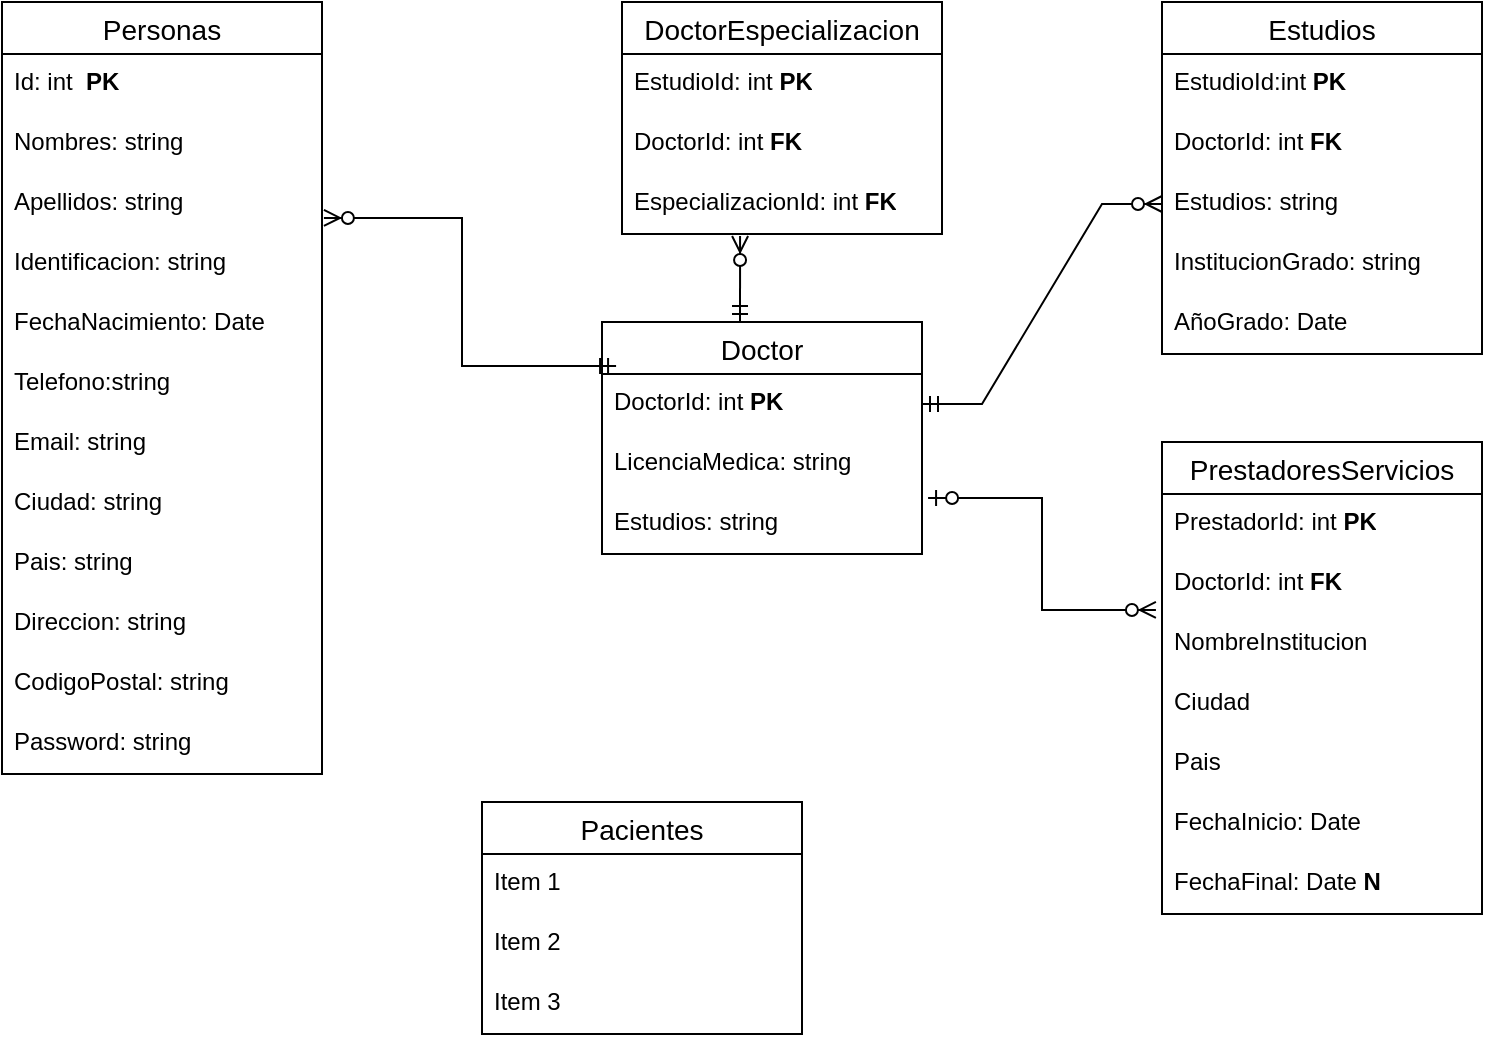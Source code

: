 <mxfile version="21.2.1" type="github">
  <diagram name="Página-1" id="pSOZWiFcLK-jRT-I9Wxa">
    <mxGraphModel dx="823" dy="476" grid="1" gridSize="10" guides="1" tooltips="1" connect="1" arrows="1" fold="1" page="1" pageScale="1" pageWidth="827" pageHeight="1169" math="0" shadow="0">
      <root>
        <mxCell id="0" />
        <mxCell id="1" parent="0" />
        <mxCell id="Kc0MogDfmRI-tjZ8E_rs-1" value="Personas" style="swimlane;fontStyle=0;childLayout=stackLayout;horizontal=1;startSize=26;horizontalStack=0;resizeParent=1;resizeParentMax=0;resizeLast=0;collapsible=1;marginBottom=0;align=center;fontSize=14;" parent="1" vertex="1">
          <mxGeometry x="40" y="40" width="160" height="386" as="geometry" />
        </mxCell>
        <mxCell id="Kc0MogDfmRI-tjZ8E_rs-2" value="Id: int&amp;nbsp;&lt;span style=&quot;white-space: pre;&quot;&gt; &lt;/span&gt;&lt;b&gt;PK&lt;/b&gt;" style="text;strokeColor=none;fillColor=none;spacingLeft=4;spacingRight=4;overflow=hidden;rotatable=0;points=[[0,0.5],[1,0.5]];portConstraint=eastwest;fontSize=12;whiteSpace=wrap;html=1;" parent="Kc0MogDfmRI-tjZ8E_rs-1" vertex="1">
          <mxGeometry y="26" width="160" height="30" as="geometry" />
        </mxCell>
        <mxCell id="Kc0MogDfmRI-tjZ8E_rs-3" value="Nombres: string" style="text;strokeColor=none;fillColor=none;spacingLeft=4;spacingRight=4;overflow=hidden;rotatable=0;points=[[0,0.5],[1,0.5]];portConstraint=eastwest;fontSize=12;whiteSpace=wrap;html=1;" parent="Kc0MogDfmRI-tjZ8E_rs-1" vertex="1">
          <mxGeometry y="56" width="160" height="30" as="geometry" />
        </mxCell>
        <mxCell id="Kc0MogDfmRI-tjZ8E_rs-4" value="Apellidos: string" style="text;strokeColor=none;fillColor=none;spacingLeft=4;spacingRight=4;overflow=hidden;rotatable=0;points=[[0,0.5],[1,0.5]];portConstraint=eastwest;fontSize=12;whiteSpace=wrap;html=1;" parent="Kc0MogDfmRI-tjZ8E_rs-1" vertex="1">
          <mxGeometry y="86" width="160" height="30" as="geometry" />
        </mxCell>
        <mxCell id="Kc0MogDfmRI-tjZ8E_rs-13" value="Identificacion: string" style="text;strokeColor=none;fillColor=none;spacingLeft=4;spacingRight=4;overflow=hidden;rotatable=0;points=[[0,0.5],[1,0.5]];portConstraint=eastwest;fontSize=12;whiteSpace=wrap;html=1;" parent="Kc0MogDfmRI-tjZ8E_rs-1" vertex="1">
          <mxGeometry y="116" width="160" height="30" as="geometry" />
        </mxCell>
        <mxCell id="Kc0MogDfmRI-tjZ8E_rs-14" value="FechaNacimiento: Date" style="text;strokeColor=none;fillColor=none;spacingLeft=4;spacingRight=4;overflow=hidden;rotatable=0;points=[[0,0.5],[1,0.5]];portConstraint=eastwest;fontSize=12;whiteSpace=wrap;html=1;" parent="Kc0MogDfmRI-tjZ8E_rs-1" vertex="1">
          <mxGeometry y="146" width="160" height="30" as="geometry" />
        </mxCell>
        <mxCell id="Kc0MogDfmRI-tjZ8E_rs-15" value="Telefono:string" style="text;strokeColor=none;fillColor=none;spacingLeft=4;spacingRight=4;overflow=hidden;rotatable=0;points=[[0,0.5],[1,0.5]];portConstraint=eastwest;fontSize=12;whiteSpace=wrap;html=1;" parent="Kc0MogDfmRI-tjZ8E_rs-1" vertex="1">
          <mxGeometry y="176" width="160" height="30" as="geometry" />
        </mxCell>
        <mxCell id="Kc0MogDfmRI-tjZ8E_rs-16" value="Email: string" style="text;strokeColor=none;fillColor=none;spacingLeft=4;spacingRight=4;overflow=hidden;rotatable=0;points=[[0,0.5],[1,0.5]];portConstraint=eastwest;fontSize=12;whiteSpace=wrap;html=1;" parent="Kc0MogDfmRI-tjZ8E_rs-1" vertex="1">
          <mxGeometry y="206" width="160" height="30" as="geometry" />
        </mxCell>
        <mxCell id="Kc0MogDfmRI-tjZ8E_rs-17" value="Ciudad: string" style="text;strokeColor=none;fillColor=none;spacingLeft=4;spacingRight=4;overflow=hidden;rotatable=0;points=[[0,0.5],[1,0.5]];portConstraint=eastwest;fontSize=12;whiteSpace=wrap;html=1;" parent="Kc0MogDfmRI-tjZ8E_rs-1" vertex="1">
          <mxGeometry y="236" width="160" height="30" as="geometry" />
        </mxCell>
        <mxCell id="Kc0MogDfmRI-tjZ8E_rs-18" value="Pais: string" style="text;strokeColor=none;fillColor=none;spacingLeft=4;spacingRight=4;overflow=hidden;rotatable=0;points=[[0,0.5],[1,0.5]];portConstraint=eastwest;fontSize=12;whiteSpace=wrap;html=1;" parent="Kc0MogDfmRI-tjZ8E_rs-1" vertex="1">
          <mxGeometry y="266" width="160" height="30" as="geometry" />
        </mxCell>
        <mxCell id="Kc0MogDfmRI-tjZ8E_rs-19" value="Direccion: string" style="text;strokeColor=none;fillColor=none;spacingLeft=4;spacingRight=4;overflow=hidden;rotatable=0;points=[[0,0.5],[1,0.5]];portConstraint=eastwest;fontSize=12;whiteSpace=wrap;html=1;" parent="Kc0MogDfmRI-tjZ8E_rs-1" vertex="1">
          <mxGeometry y="296" width="160" height="30" as="geometry" />
        </mxCell>
        <mxCell id="Kc0MogDfmRI-tjZ8E_rs-20" value="CodigoPostal: string" style="text;strokeColor=none;fillColor=none;spacingLeft=4;spacingRight=4;overflow=hidden;rotatable=0;points=[[0,0.5],[1,0.5]];portConstraint=eastwest;fontSize=12;whiteSpace=wrap;html=1;" parent="Kc0MogDfmRI-tjZ8E_rs-1" vertex="1">
          <mxGeometry y="326" width="160" height="30" as="geometry" />
        </mxCell>
        <mxCell id="Kc0MogDfmRI-tjZ8E_rs-21" value="Password: string" style="text;strokeColor=none;fillColor=none;spacingLeft=4;spacingRight=4;overflow=hidden;rotatable=0;points=[[0,0.5],[1,0.5]];portConstraint=eastwest;fontSize=12;whiteSpace=wrap;html=1;" parent="Kc0MogDfmRI-tjZ8E_rs-1" vertex="1">
          <mxGeometry y="356" width="160" height="30" as="geometry" />
        </mxCell>
        <mxCell id="Kc0MogDfmRI-tjZ8E_rs-5" value="Pacientes" style="swimlane;fontStyle=0;childLayout=stackLayout;horizontal=1;startSize=26;horizontalStack=0;resizeParent=1;resizeParentMax=0;resizeLast=0;collapsible=1;marginBottom=0;align=center;fontSize=14;" parent="1" vertex="1">
          <mxGeometry x="280" y="440" width="160" height="116" as="geometry" />
        </mxCell>
        <mxCell id="Kc0MogDfmRI-tjZ8E_rs-6" value="Item 1" style="text;strokeColor=none;fillColor=none;spacingLeft=4;spacingRight=4;overflow=hidden;rotatable=0;points=[[0,0.5],[1,0.5]];portConstraint=eastwest;fontSize=12;whiteSpace=wrap;html=1;" parent="Kc0MogDfmRI-tjZ8E_rs-5" vertex="1">
          <mxGeometry y="26" width="160" height="30" as="geometry" />
        </mxCell>
        <mxCell id="Kc0MogDfmRI-tjZ8E_rs-7" value="Item 2" style="text;strokeColor=none;fillColor=none;spacingLeft=4;spacingRight=4;overflow=hidden;rotatable=0;points=[[0,0.5],[1,0.5]];portConstraint=eastwest;fontSize=12;whiteSpace=wrap;html=1;" parent="Kc0MogDfmRI-tjZ8E_rs-5" vertex="1">
          <mxGeometry y="56" width="160" height="30" as="geometry" />
        </mxCell>
        <mxCell id="Kc0MogDfmRI-tjZ8E_rs-8" value="Item 3" style="text;strokeColor=none;fillColor=none;spacingLeft=4;spacingRight=4;overflow=hidden;rotatable=0;points=[[0,0.5],[1,0.5]];portConstraint=eastwest;fontSize=12;whiteSpace=wrap;html=1;" parent="Kc0MogDfmRI-tjZ8E_rs-5" vertex="1">
          <mxGeometry y="86" width="160" height="30" as="geometry" />
        </mxCell>
        <mxCell id="Kc0MogDfmRI-tjZ8E_rs-9" value="Doctor" style="swimlane;fontStyle=0;childLayout=stackLayout;horizontal=1;startSize=26;horizontalStack=0;resizeParent=1;resizeParentMax=0;resizeLast=0;collapsible=1;marginBottom=0;align=center;fontSize=14;" parent="1" vertex="1">
          <mxGeometry x="340" y="200" width="160" height="116" as="geometry" />
        </mxCell>
        <mxCell id="Kc0MogDfmRI-tjZ8E_rs-10" value="DoctorId: int &lt;b&gt;PK&lt;/b&gt;" style="text;strokeColor=none;fillColor=none;spacingLeft=4;spacingRight=4;overflow=hidden;rotatable=0;points=[[0,0.5],[1,0.5]];portConstraint=eastwest;fontSize=12;whiteSpace=wrap;html=1;" parent="Kc0MogDfmRI-tjZ8E_rs-9" vertex="1">
          <mxGeometry y="26" width="160" height="30" as="geometry" />
        </mxCell>
        <mxCell id="Kc0MogDfmRI-tjZ8E_rs-11" value="LicenciaMedica: string" style="text;strokeColor=none;fillColor=none;spacingLeft=4;spacingRight=4;overflow=hidden;rotatable=0;points=[[0,0.5],[1,0.5]];portConstraint=eastwest;fontSize=12;whiteSpace=wrap;html=1;" parent="Kc0MogDfmRI-tjZ8E_rs-9" vertex="1">
          <mxGeometry y="56" width="160" height="30" as="geometry" />
        </mxCell>
        <mxCell id="Kc0MogDfmRI-tjZ8E_rs-12" value="Estudios: string" style="text;strokeColor=none;fillColor=none;spacingLeft=4;spacingRight=4;overflow=hidden;rotatable=0;points=[[0,0.5],[1,0.5]];portConstraint=eastwest;fontSize=12;whiteSpace=wrap;html=1;" parent="Kc0MogDfmRI-tjZ8E_rs-9" vertex="1">
          <mxGeometry y="86" width="160" height="30" as="geometry" />
        </mxCell>
        <mxCell id="Kc0MogDfmRI-tjZ8E_rs-29" value="DoctorEspecializacion" style="swimlane;fontStyle=0;childLayout=stackLayout;horizontal=1;startSize=26;horizontalStack=0;resizeParent=1;resizeParentMax=0;resizeLast=0;collapsible=1;marginBottom=0;align=center;fontSize=14;" parent="1" vertex="1">
          <mxGeometry x="350" y="40" width="160" height="116" as="geometry" />
        </mxCell>
        <mxCell id="Kc0MogDfmRI-tjZ8E_rs-30" value="EstudioId: int &lt;b&gt;PK&lt;/b&gt;" style="text;strokeColor=none;fillColor=none;spacingLeft=4;spacingRight=4;overflow=hidden;rotatable=0;points=[[0,0.5],[1,0.5]];portConstraint=eastwest;fontSize=12;whiteSpace=wrap;html=1;" parent="Kc0MogDfmRI-tjZ8E_rs-29" vertex="1">
          <mxGeometry y="26" width="160" height="30" as="geometry" />
        </mxCell>
        <mxCell id="Kc0MogDfmRI-tjZ8E_rs-31" value="DoctorId: int &lt;b&gt;FK&lt;/b&gt;" style="text;strokeColor=none;fillColor=none;spacingLeft=4;spacingRight=4;overflow=hidden;rotatable=0;points=[[0,0.5],[1,0.5]];portConstraint=eastwest;fontSize=12;whiteSpace=wrap;html=1;" parent="Kc0MogDfmRI-tjZ8E_rs-29" vertex="1">
          <mxGeometry y="56" width="160" height="30" as="geometry" />
        </mxCell>
        <mxCell id="Kc0MogDfmRI-tjZ8E_rs-32" value="EspecializacionId: int &lt;b&gt;FK&lt;/b&gt;" style="text;strokeColor=none;fillColor=none;spacingLeft=4;spacingRight=4;overflow=hidden;rotatable=0;points=[[0,0.5],[1,0.5]];portConstraint=eastwest;fontSize=12;whiteSpace=wrap;html=1;" parent="Kc0MogDfmRI-tjZ8E_rs-29" vertex="1">
          <mxGeometry y="86" width="160" height="30" as="geometry" />
        </mxCell>
        <mxCell id="Kc0MogDfmRI-tjZ8E_rs-33" value="Estudios" style="swimlane;fontStyle=0;childLayout=stackLayout;horizontal=1;startSize=26;horizontalStack=0;resizeParent=1;resizeParentMax=0;resizeLast=0;collapsible=1;marginBottom=0;align=center;fontSize=14;" parent="1" vertex="1">
          <mxGeometry x="620" y="40" width="160" height="176" as="geometry" />
        </mxCell>
        <mxCell id="Kc0MogDfmRI-tjZ8E_rs-34" value="EstudioId:int &lt;b&gt;PK&lt;/b&gt;" style="text;strokeColor=none;fillColor=none;spacingLeft=4;spacingRight=4;overflow=hidden;rotatable=0;points=[[0,0.5],[1,0.5]];portConstraint=eastwest;fontSize=12;whiteSpace=wrap;html=1;" parent="Kc0MogDfmRI-tjZ8E_rs-33" vertex="1">
          <mxGeometry y="26" width="160" height="30" as="geometry" />
        </mxCell>
        <mxCell id="Kc0MogDfmRI-tjZ8E_rs-35" value="DoctorId: int &lt;b&gt;FK&lt;/b&gt;" style="text;strokeColor=none;fillColor=none;spacingLeft=4;spacingRight=4;overflow=hidden;rotatable=0;points=[[0,0.5],[1,0.5]];portConstraint=eastwest;fontSize=12;whiteSpace=wrap;html=1;" parent="Kc0MogDfmRI-tjZ8E_rs-33" vertex="1">
          <mxGeometry y="56" width="160" height="30" as="geometry" />
        </mxCell>
        <mxCell id="Kc0MogDfmRI-tjZ8E_rs-36" value="Estudios: string" style="text;strokeColor=none;fillColor=none;spacingLeft=4;spacingRight=4;overflow=hidden;rotatable=0;points=[[0,0.5],[1,0.5]];portConstraint=eastwest;fontSize=12;whiteSpace=wrap;html=1;" parent="Kc0MogDfmRI-tjZ8E_rs-33" vertex="1">
          <mxGeometry y="86" width="160" height="30" as="geometry" />
        </mxCell>
        <mxCell id="vZkZtLI4cQMyui6_1O6a-7" value="InstitucionGrado: string" style="text;strokeColor=none;fillColor=none;spacingLeft=4;spacingRight=4;overflow=hidden;rotatable=0;points=[[0,0.5],[1,0.5]];portConstraint=eastwest;fontSize=12;whiteSpace=wrap;html=1;" vertex="1" parent="Kc0MogDfmRI-tjZ8E_rs-33">
          <mxGeometry y="116" width="160" height="30" as="geometry" />
        </mxCell>
        <mxCell id="vZkZtLI4cQMyui6_1O6a-8" value="AñoGrado: Date" style="text;strokeColor=none;fillColor=none;spacingLeft=4;spacingRight=4;overflow=hidden;rotatable=0;points=[[0,0.5],[1,0.5]];portConstraint=eastwest;fontSize=12;whiteSpace=wrap;html=1;" vertex="1" parent="Kc0MogDfmRI-tjZ8E_rs-33">
          <mxGeometry y="146" width="160" height="30" as="geometry" />
        </mxCell>
        <mxCell id="vZkZtLI4cQMyui6_1O6a-5" value="" style="fontSize=12;html=1;endArrow=ERzeroToMany;startArrow=ERmandOne;rounded=0;entryX=1.006;entryY=0.733;entryDx=0;entryDy=0;entryPerimeter=0;exitX=0.044;exitY=-0.133;exitDx=0;exitDy=0;exitPerimeter=0;edgeStyle=orthogonalEdgeStyle;" edge="1" parent="1" source="Kc0MogDfmRI-tjZ8E_rs-10" target="Kc0MogDfmRI-tjZ8E_rs-4">
          <mxGeometry width="100" height="100" relative="1" as="geometry">
            <mxPoint x="210" y="250" as="sourcePoint" />
            <mxPoint x="310" y="150" as="targetPoint" />
          </mxGeometry>
        </mxCell>
        <mxCell id="vZkZtLI4cQMyui6_1O6a-6" value="" style="fontSize=12;html=1;endArrow=ERzeroToMany;startArrow=ERmandOne;rounded=0;entryX=0.369;entryY=1.033;entryDx=0;entryDy=0;entryPerimeter=0;" edge="1" parent="1" target="Kc0MogDfmRI-tjZ8E_rs-32">
          <mxGeometry width="100" height="100" relative="1" as="geometry">
            <mxPoint x="409" y="200" as="sourcePoint" />
            <mxPoint x="510" y="140" as="targetPoint" />
          </mxGeometry>
        </mxCell>
        <mxCell id="vZkZtLI4cQMyui6_1O6a-9" value="" style="edgeStyle=entityRelationEdgeStyle;fontSize=12;html=1;endArrow=ERzeroToMany;startArrow=ERmandOne;rounded=0;exitX=1;exitY=0.5;exitDx=0;exitDy=0;entryX=0;entryY=0.5;entryDx=0;entryDy=0;" edge="1" parent="1" source="Kc0MogDfmRI-tjZ8E_rs-10" target="Kc0MogDfmRI-tjZ8E_rs-36">
          <mxGeometry width="100" height="100" relative="1" as="geometry">
            <mxPoint x="510" y="240" as="sourcePoint" />
            <mxPoint x="610" y="140" as="targetPoint" />
          </mxGeometry>
        </mxCell>
        <mxCell id="vZkZtLI4cQMyui6_1O6a-10" value="PrestadoresServicios" style="swimlane;fontStyle=0;childLayout=stackLayout;horizontal=1;startSize=26;horizontalStack=0;resizeParent=1;resizeParentMax=0;resizeLast=0;collapsible=1;marginBottom=0;align=center;fontSize=14;" vertex="1" parent="1">
          <mxGeometry x="620" y="260" width="160" height="236" as="geometry" />
        </mxCell>
        <mxCell id="vZkZtLI4cQMyui6_1O6a-11" value="PrestadorId: int &lt;b&gt;PK&lt;/b&gt;" style="text;strokeColor=none;fillColor=none;spacingLeft=4;spacingRight=4;overflow=hidden;rotatable=0;points=[[0,0.5],[1,0.5]];portConstraint=eastwest;fontSize=12;whiteSpace=wrap;html=1;" vertex="1" parent="vZkZtLI4cQMyui6_1O6a-10">
          <mxGeometry y="26" width="160" height="30" as="geometry" />
        </mxCell>
        <mxCell id="vZkZtLI4cQMyui6_1O6a-12" value="DoctorId: int &lt;b&gt;FK&lt;br&gt;&lt;br&gt;&lt;/b&gt;" style="text;strokeColor=none;fillColor=none;spacingLeft=4;spacingRight=4;overflow=hidden;rotatable=0;points=[[0,0.5],[1,0.5]];portConstraint=eastwest;fontSize=12;whiteSpace=wrap;html=1;" vertex="1" parent="vZkZtLI4cQMyui6_1O6a-10">
          <mxGeometry y="56" width="160" height="30" as="geometry" />
        </mxCell>
        <mxCell id="vZkZtLI4cQMyui6_1O6a-13" value="NombreInstitucion" style="text;strokeColor=none;fillColor=none;spacingLeft=4;spacingRight=4;overflow=hidden;rotatable=0;points=[[0,0.5],[1,0.5]];portConstraint=eastwest;fontSize=12;whiteSpace=wrap;html=1;" vertex="1" parent="vZkZtLI4cQMyui6_1O6a-10">
          <mxGeometry y="86" width="160" height="30" as="geometry" />
        </mxCell>
        <mxCell id="vZkZtLI4cQMyui6_1O6a-14" value="Ciudad" style="text;strokeColor=none;fillColor=none;spacingLeft=4;spacingRight=4;overflow=hidden;rotatable=0;points=[[0,0.5],[1,0.5]];portConstraint=eastwest;fontSize=12;whiteSpace=wrap;html=1;" vertex="1" parent="vZkZtLI4cQMyui6_1O6a-10">
          <mxGeometry y="116" width="160" height="30" as="geometry" />
        </mxCell>
        <mxCell id="vZkZtLI4cQMyui6_1O6a-15" value="Pais" style="text;strokeColor=none;fillColor=none;spacingLeft=4;spacingRight=4;overflow=hidden;rotatable=0;points=[[0,0.5],[1,0.5]];portConstraint=eastwest;fontSize=12;whiteSpace=wrap;html=1;" vertex="1" parent="vZkZtLI4cQMyui6_1O6a-10">
          <mxGeometry y="146" width="160" height="30" as="geometry" />
        </mxCell>
        <mxCell id="vZkZtLI4cQMyui6_1O6a-16" value="FechaInicio: Date" style="text;strokeColor=none;fillColor=none;spacingLeft=4;spacingRight=4;overflow=hidden;rotatable=0;points=[[0,0.5],[1,0.5]];portConstraint=eastwest;fontSize=12;whiteSpace=wrap;html=1;" vertex="1" parent="vZkZtLI4cQMyui6_1O6a-10">
          <mxGeometry y="176" width="160" height="30" as="geometry" />
        </mxCell>
        <mxCell id="vZkZtLI4cQMyui6_1O6a-17" value="FechaFinal: Date &lt;b&gt;N&lt;/b&gt;" style="text;strokeColor=none;fillColor=none;spacingLeft=4;spacingRight=4;overflow=hidden;rotatable=0;points=[[0,0.5],[1,0.5]];portConstraint=eastwest;fontSize=12;whiteSpace=wrap;html=1;" vertex="1" parent="vZkZtLI4cQMyui6_1O6a-10">
          <mxGeometry y="206" width="160" height="30" as="geometry" />
        </mxCell>
        <mxCell id="vZkZtLI4cQMyui6_1O6a-18" value="" style="fontSize=12;html=1;endArrow=ERzeroToMany;startArrow=ERzeroToOne;rounded=0;entryX=-0.019;entryY=0.933;entryDx=0;entryDy=0;entryPerimeter=0;exitX=1.019;exitY=0.067;exitDx=0;exitDy=0;exitPerimeter=0;edgeStyle=orthogonalEdgeStyle;" edge="1" parent="1" source="Kc0MogDfmRI-tjZ8E_rs-12" target="vZkZtLI4cQMyui6_1O6a-12">
          <mxGeometry width="100" height="100" relative="1" as="geometry">
            <mxPoint x="410" y="420" as="sourcePoint" />
            <mxPoint x="510" y="320" as="targetPoint" />
          </mxGeometry>
        </mxCell>
      </root>
    </mxGraphModel>
  </diagram>
</mxfile>
